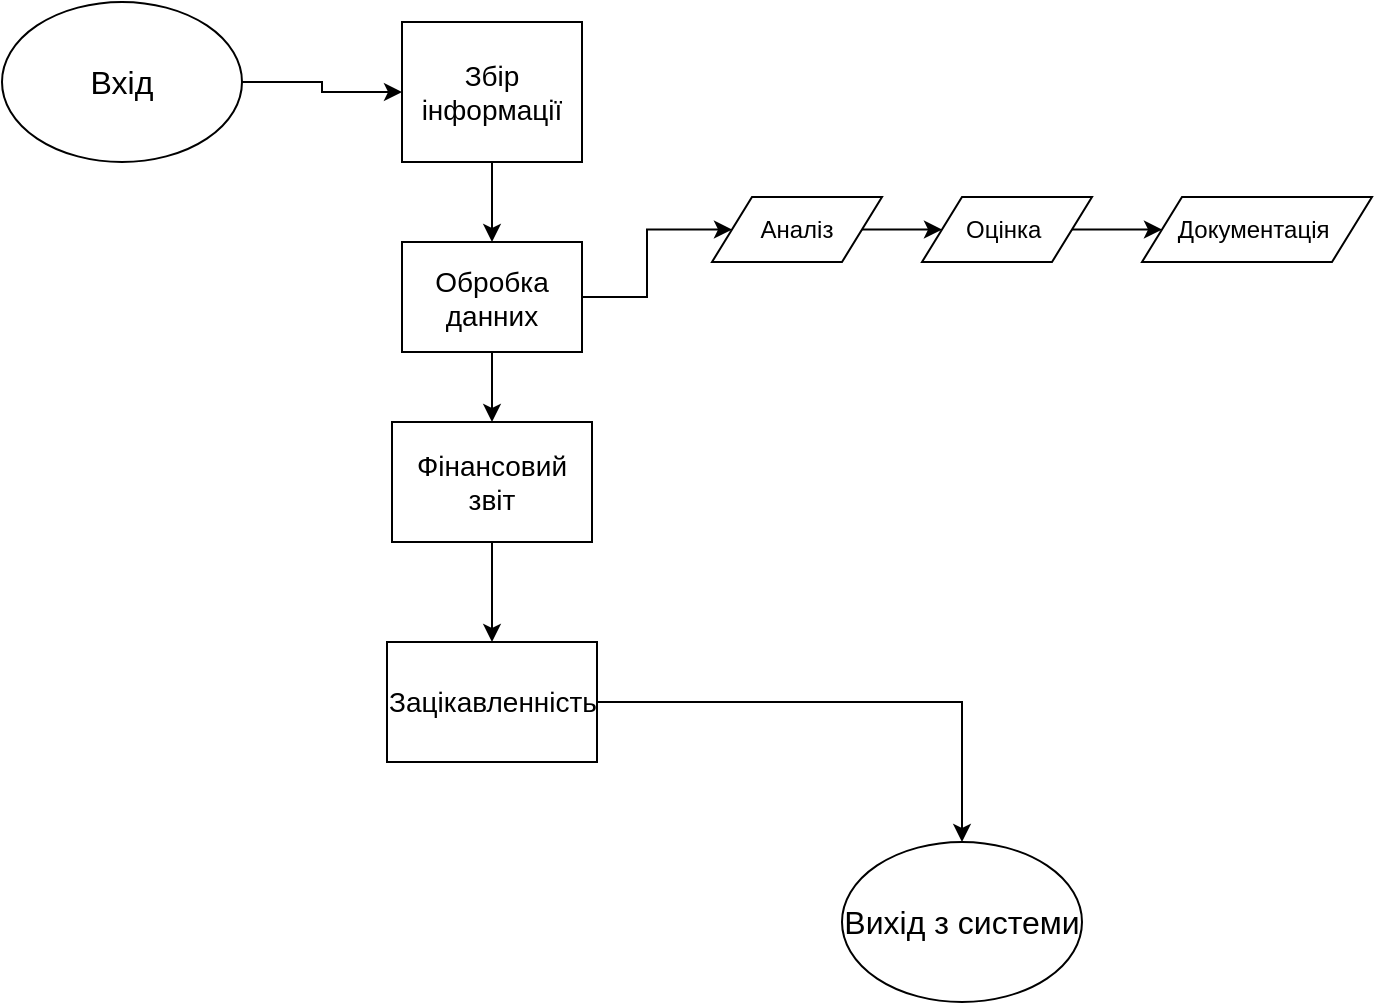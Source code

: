 <mxfile version="20.5.2" type="github"><diagram id="vLHIHpIs9faRmAtykXbp" name="Page-1"><mxGraphModel dx="1038" dy="489" grid="1" gridSize="10" guides="1" tooltips="1" connect="1" arrows="1" fold="1" page="1" pageScale="1" pageWidth="827" pageHeight="1169" math="0" shadow="0"><root><mxCell id="0"/><mxCell id="1" parent="0"/><mxCell id="CgE-oUNlKZLFMGMguSIF-17" value="" style="edgeStyle=orthogonalEdgeStyle;rounded=0;orthogonalLoop=1;jettySize=auto;html=1;fontSize=16;" edge="1" parent="1" source="CgE-oUNlKZLFMGMguSIF-15" target="CgE-oUNlKZLFMGMguSIF-16"><mxGeometry relative="1" as="geometry"/></mxCell><mxCell id="CgE-oUNlKZLFMGMguSIF-15" value="&lt;font style=&quot;font-size: 16px;&quot;&gt;Вхід&lt;/font&gt;" style="ellipse;whiteSpace=wrap;html=1;" vertex="1" parent="1"><mxGeometry x="50" y="30" width="120" height="80" as="geometry"/></mxCell><mxCell id="CgE-oUNlKZLFMGMguSIF-19" value="" style="edgeStyle=orthogonalEdgeStyle;rounded=0;orthogonalLoop=1;jettySize=auto;html=1;fontSize=14;" edge="1" parent="1" source="CgE-oUNlKZLFMGMguSIF-16" target="CgE-oUNlKZLFMGMguSIF-18"><mxGeometry relative="1" as="geometry"/></mxCell><mxCell id="CgE-oUNlKZLFMGMguSIF-16" value="&lt;font style=&quot;font-size: 14px;&quot;&gt;Збір інформації&lt;/font&gt;" style="whiteSpace=wrap;html=1;" vertex="1" parent="1"><mxGeometry x="250" y="40" width="90" height="70" as="geometry"/></mxCell><mxCell id="CgE-oUNlKZLFMGMguSIF-21" value="" style="edgeStyle=orthogonalEdgeStyle;rounded=0;orthogonalLoop=1;jettySize=auto;html=1;fontSize=14;" edge="1" parent="1" source="CgE-oUNlKZLFMGMguSIF-18" target="CgE-oUNlKZLFMGMguSIF-20"><mxGeometry relative="1" as="geometry"/></mxCell><mxCell id="CgE-oUNlKZLFMGMguSIF-29" value="" style="edgeStyle=orthogonalEdgeStyle;rounded=0;orthogonalLoop=1;jettySize=auto;html=1;fontSize=11;" edge="1" parent="1" source="CgE-oUNlKZLFMGMguSIF-18" target="CgE-oUNlKZLFMGMguSIF-28"><mxGeometry relative="1" as="geometry"/></mxCell><mxCell id="CgE-oUNlKZLFMGMguSIF-18" value="&lt;font style=&quot;font-size: 14px;&quot;&gt;Обробка данних&lt;/font&gt;" style="whiteSpace=wrap;html=1;" vertex="1" parent="1"><mxGeometry x="250" y="150" width="90" height="55" as="geometry"/></mxCell><mxCell id="CgE-oUNlKZLFMGMguSIF-23" value="" style="edgeStyle=orthogonalEdgeStyle;rounded=0;orthogonalLoop=1;jettySize=auto;html=1;fontSize=11;" edge="1" parent="1" source="CgE-oUNlKZLFMGMguSIF-20" target="CgE-oUNlKZLFMGMguSIF-22"><mxGeometry relative="1" as="geometry"/></mxCell><mxCell id="CgE-oUNlKZLFMGMguSIF-20" value="Аналіз" style="shape=parallelogram;perimeter=parallelogramPerimeter;whiteSpace=wrap;html=1;fixedSize=1;" vertex="1" parent="1"><mxGeometry x="405" y="127.5" width="85" height="32.5" as="geometry"/></mxCell><mxCell id="CgE-oUNlKZLFMGMguSIF-27" value="" style="edgeStyle=orthogonalEdgeStyle;rounded=0;orthogonalLoop=1;jettySize=auto;html=1;fontSize=11;" edge="1" parent="1" source="CgE-oUNlKZLFMGMguSIF-22" target="CgE-oUNlKZLFMGMguSIF-26"><mxGeometry relative="1" as="geometry"/></mxCell><mxCell id="CgE-oUNlKZLFMGMguSIF-22" value="Оцінка&amp;nbsp;" style="shape=parallelogram;perimeter=parallelogramPerimeter;whiteSpace=wrap;html=1;fixedSize=1;" vertex="1" parent="1"><mxGeometry x="510" y="127.5" width="85" height="32.5" as="geometry"/></mxCell><mxCell id="CgE-oUNlKZLFMGMguSIF-26" value="Документація&amp;nbsp;" style="shape=parallelogram;perimeter=parallelogramPerimeter;whiteSpace=wrap;html=1;fixedSize=1;" vertex="1" parent="1"><mxGeometry x="620" y="127.5" width="115" height="32.5" as="geometry"/></mxCell><mxCell id="CgE-oUNlKZLFMGMguSIF-31" value="" style="edgeStyle=orthogonalEdgeStyle;rounded=0;orthogonalLoop=1;jettySize=auto;html=1;fontSize=14;" edge="1" parent="1" source="CgE-oUNlKZLFMGMguSIF-28" target="CgE-oUNlKZLFMGMguSIF-30"><mxGeometry relative="1" as="geometry"/></mxCell><mxCell id="CgE-oUNlKZLFMGMguSIF-28" value="&lt;font style=&quot;font-size: 14px;&quot;&gt;Фінансовий звіт&lt;/font&gt;" style="whiteSpace=wrap;html=1;" vertex="1" parent="1"><mxGeometry x="245" y="240" width="100" height="60" as="geometry"/></mxCell><mxCell id="CgE-oUNlKZLFMGMguSIF-33" value="" style="edgeStyle=orthogonalEdgeStyle;rounded=0;orthogonalLoop=1;jettySize=auto;html=1;fontSize=14;" edge="1" parent="1" source="CgE-oUNlKZLFMGMguSIF-30" target="CgE-oUNlKZLFMGMguSIF-32"><mxGeometry relative="1" as="geometry"/></mxCell><mxCell id="CgE-oUNlKZLFMGMguSIF-30" value="&lt;span style=&quot;font-size: 14px;&quot;&gt;Зацікавленність&lt;/span&gt;" style="whiteSpace=wrap;html=1;" vertex="1" parent="1"><mxGeometry x="242.5" y="350" width="105" height="60" as="geometry"/></mxCell><mxCell id="CgE-oUNlKZLFMGMguSIF-32" value="&lt;font style=&quot;font-size: 16px;&quot;&gt;Вихід з системи&lt;/font&gt;" style="ellipse;whiteSpace=wrap;html=1;" vertex="1" parent="1"><mxGeometry x="470" y="450" width="120" height="80" as="geometry"/></mxCell></root></mxGraphModel></diagram></mxfile>